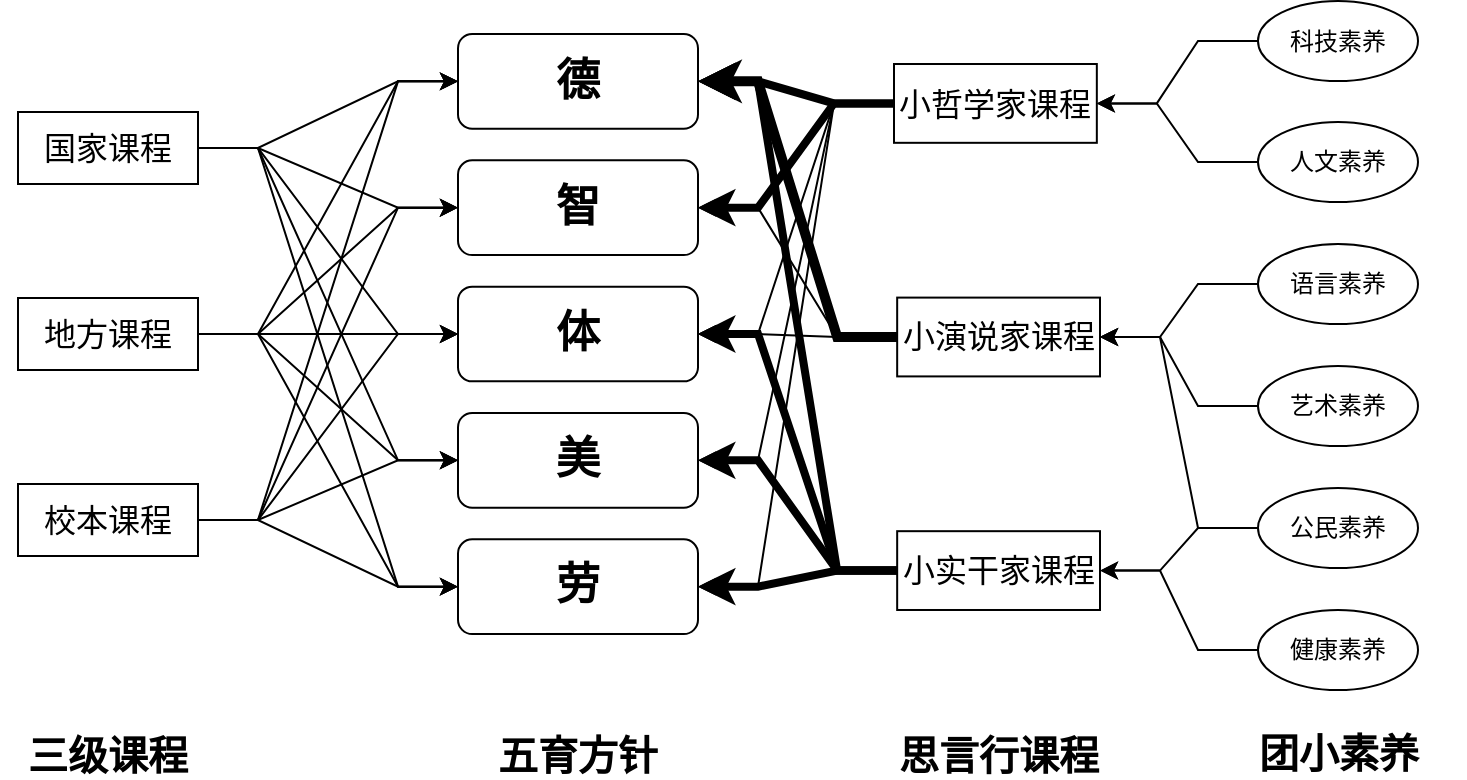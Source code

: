 <mxfile version="10.7.7" type="github"><diagram id="G6YP2IkteShBToxpqwFq" name="Ã§Â¬Â¬ 1 Ã©Â¡Âµ"><mxGraphModel dx="1077" dy="601" grid="1" gridSize="10" guides="1" tooltips="1" connect="1" arrows="1" fold="1" page="1" pageScale="1" pageWidth="1169" pageHeight="827" math="0" shadow="0"><root><mxCell id="0"/><mxCell id="1" parent="0"/><mxCell id="YNx27zsSiDxyY1RSWRL6-8" value="" style="group;fontSize=22;fontStyle=1" parent="1" vertex="1" connectable="0"><mxGeometry x="540" y="100.0" width="120" height="300" as="geometry"/></mxCell><mxCell id="YNx27zsSiDxyY1RSWRL6-1" value="德" style="rounded=1;whiteSpace=wrap;html=1;fontSize=22;fontStyle=1" parent="YNx27zsSiDxyY1RSWRL6-8" vertex="1"><mxGeometry width="120" height="47.368" as="geometry"/></mxCell><mxCell id="YNx27zsSiDxyY1RSWRL6-2" value="智" style="rounded=1;whiteSpace=wrap;html=1;fontSize=22;fontStyle=1" parent="YNx27zsSiDxyY1RSWRL6-8" vertex="1"><mxGeometry y="63.158" width="120" height="47.368" as="geometry"/></mxCell><mxCell id="YNx27zsSiDxyY1RSWRL6-3" value="体" style="rounded=1;whiteSpace=wrap;html=1;fontSize=22;fontStyle=1" parent="YNx27zsSiDxyY1RSWRL6-8" vertex="1"><mxGeometry y="126.316" width="120" height="47.368" as="geometry"/></mxCell><mxCell id="YNx27zsSiDxyY1RSWRL6-6" value="美" style="rounded=1;whiteSpace=wrap;html=1;fontSize=22;fontStyle=1" parent="YNx27zsSiDxyY1RSWRL6-8" vertex="1"><mxGeometry y="189.474" width="120" height="47.368" as="geometry"/></mxCell><mxCell id="YNx27zsSiDxyY1RSWRL6-7" value="劳" style="rounded=1;whiteSpace=wrap;html=1;fontSize=22;fontStyle=1" parent="YNx27zsSiDxyY1RSWRL6-8" vertex="1"><mxGeometry y="252.632" width="120" height="47.368" as="geometry"/></mxCell><mxCell id="YNx27zsSiDxyY1RSWRL6-13" style="edgeStyle=entityRelationEdgeStyle;rounded=0;orthogonalLoop=1;jettySize=auto;html=1;exitX=1;exitY=0.5;exitDx=0;exitDy=0;entryX=0;entryY=0.5;entryDx=0;entryDy=0;fontSize=16;" parent="1" source="YNx27zsSiDxyY1RSWRL6-9" target="YNx27zsSiDxyY1RSWRL6-1" edge="1"><mxGeometry relative="1" as="geometry"/></mxCell><mxCell id="YNx27zsSiDxyY1RSWRL6-20" style="edgeStyle=entityRelationEdgeStyle;rounded=0;orthogonalLoop=1;jettySize=auto;html=1;entryX=0;entryY=0.5;entryDx=0;entryDy=0;fontSize=16;" parent="1" source="YNx27zsSiDxyY1RSWRL6-9" target="YNx27zsSiDxyY1RSWRL6-2" edge="1"><mxGeometry relative="1" as="geometry"/></mxCell><mxCell id="YNx27zsSiDxyY1RSWRL6-21" style="edgeStyle=entityRelationEdgeStyle;rounded=0;orthogonalLoop=1;jettySize=auto;html=1;entryX=0;entryY=0.5;entryDx=0;entryDy=0;fontSize=16;" parent="1" source="YNx27zsSiDxyY1RSWRL6-9" target="YNx27zsSiDxyY1RSWRL6-3" edge="1"><mxGeometry relative="1" as="geometry"/></mxCell><mxCell id="YNx27zsSiDxyY1RSWRL6-22" style="edgeStyle=entityRelationEdgeStyle;rounded=0;orthogonalLoop=1;jettySize=auto;html=1;fontSize=16;" parent="1" source="YNx27zsSiDxyY1RSWRL6-9" target="YNx27zsSiDxyY1RSWRL6-6" edge="1"><mxGeometry relative="1" as="geometry"/></mxCell><mxCell id="YNx27zsSiDxyY1RSWRL6-23" style="edgeStyle=entityRelationEdgeStyle;rounded=0;orthogonalLoop=1;jettySize=auto;html=1;fontSize=16;" parent="1" source="YNx27zsSiDxyY1RSWRL6-9" target="YNx27zsSiDxyY1RSWRL6-7" edge="1"><mxGeometry relative="1" as="geometry"/></mxCell><mxCell id="YNx27zsSiDxyY1RSWRL6-24" style="edgeStyle=entityRelationEdgeStyle;rounded=0;orthogonalLoop=1;jettySize=auto;html=1;entryX=0;entryY=0.5;entryDx=0;entryDy=0;fontSize=16;" parent="1" source="YNx27zsSiDxyY1RSWRL6-10" target="YNx27zsSiDxyY1RSWRL6-1" edge="1"><mxGeometry relative="1" as="geometry"/></mxCell><mxCell id="YNx27zsSiDxyY1RSWRL6-25" style="edgeStyle=entityRelationEdgeStyle;rounded=0;orthogonalLoop=1;jettySize=auto;html=1;entryX=0;entryY=0.5;entryDx=0;entryDy=0;fontSize=16;" parent="1" source="YNx27zsSiDxyY1RSWRL6-10" target="YNx27zsSiDxyY1RSWRL6-2" edge="1"><mxGeometry relative="1" as="geometry"/></mxCell><mxCell id="YNx27zsSiDxyY1RSWRL6-26" style="edgeStyle=entityRelationEdgeStyle;rounded=0;orthogonalLoop=1;jettySize=auto;html=1;fontSize=16;" parent="1" source="YNx27zsSiDxyY1RSWRL6-10" edge="1"><mxGeometry relative="1" as="geometry"><mxPoint x="540" y="250" as="targetPoint"/></mxGeometry></mxCell><mxCell id="YNx27zsSiDxyY1RSWRL6-28" style="edgeStyle=entityRelationEdgeStyle;rounded=0;orthogonalLoop=1;jettySize=auto;html=1;entryX=0;entryY=0.5;entryDx=0;entryDy=0;fontSize=16;" parent="1" source="YNx27zsSiDxyY1RSWRL6-10" target="YNx27zsSiDxyY1RSWRL6-6" edge="1"><mxGeometry relative="1" as="geometry"/></mxCell><mxCell id="YNx27zsSiDxyY1RSWRL6-29" style="edgeStyle=entityRelationEdgeStyle;rounded=0;orthogonalLoop=1;jettySize=auto;html=1;entryX=0;entryY=0.5;entryDx=0;entryDy=0;fontSize=16;" parent="1" source="YNx27zsSiDxyY1RSWRL6-10" target="YNx27zsSiDxyY1RSWRL6-7" edge="1"><mxGeometry relative="1" as="geometry"/></mxCell><mxCell id="YNx27zsSiDxyY1RSWRL6-30" style="edgeStyle=entityRelationEdgeStyle;rounded=0;orthogonalLoop=1;jettySize=auto;html=1;entryX=0;entryY=0.5;entryDx=0;entryDy=0;fontSize=16;" parent="1" source="YNx27zsSiDxyY1RSWRL6-11" target="YNx27zsSiDxyY1RSWRL6-1" edge="1"><mxGeometry relative="1" as="geometry"/></mxCell><mxCell id="YNx27zsSiDxyY1RSWRL6-31" style="edgeStyle=entityRelationEdgeStyle;rounded=0;orthogonalLoop=1;jettySize=auto;html=1;fontSize=16;" parent="1" source="YNx27zsSiDxyY1RSWRL6-11" target="YNx27zsSiDxyY1RSWRL6-2" edge="1"><mxGeometry relative="1" as="geometry"/></mxCell><mxCell id="YNx27zsSiDxyY1RSWRL6-32" style="edgeStyle=entityRelationEdgeStyle;rounded=0;orthogonalLoop=1;jettySize=auto;html=1;entryX=0;entryY=0.5;entryDx=0;entryDy=0;fontSize=16;" parent="1" source="YNx27zsSiDxyY1RSWRL6-11" target="YNx27zsSiDxyY1RSWRL6-3" edge="1"><mxGeometry relative="1" as="geometry"/></mxCell><mxCell id="YNx27zsSiDxyY1RSWRL6-33" style="edgeStyle=entityRelationEdgeStyle;rounded=0;orthogonalLoop=1;jettySize=auto;html=1;fontSize=16;" parent="1" source="YNx27zsSiDxyY1RSWRL6-11" target="YNx27zsSiDxyY1RSWRL6-6" edge="1"><mxGeometry relative="1" as="geometry"/></mxCell><mxCell id="YNx27zsSiDxyY1RSWRL6-34" style="edgeStyle=entityRelationEdgeStyle;rounded=0;orthogonalLoop=1;jettySize=auto;html=1;entryX=0;entryY=0.5;entryDx=0;entryDy=0;fontSize=16;" parent="1" source="YNx27zsSiDxyY1RSWRL6-11" target="YNx27zsSiDxyY1RSWRL6-7" edge="1"><mxGeometry relative="1" as="geometry"/></mxCell><mxCell id="YNx27zsSiDxyY1RSWRL6-35" value="" style="group" parent="1" vertex="1" connectable="0"><mxGeometry x="320" y="139" width="90" height="222" as="geometry"/></mxCell><mxCell id="YNx27zsSiDxyY1RSWRL6-9" value="国家课程" style="rounded=0;whiteSpace=wrap;html=1;fontSize=16;" parent="YNx27zsSiDxyY1RSWRL6-35" vertex="1"><mxGeometry width="90" height="36" as="geometry"/></mxCell><mxCell id="YNx27zsSiDxyY1RSWRL6-10" value="地方课程" style="rounded=0;whiteSpace=wrap;html=1;fontSize=16;" parent="YNx27zsSiDxyY1RSWRL6-35" vertex="1"><mxGeometry y="93" width="90" height="36" as="geometry"/></mxCell><mxCell id="YNx27zsSiDxyY1RSWRL6-11" value="校本课程" style="rounded=0;whiteSpace=wrap;html=1;fontSize=16;" parent="YNx27zsSiDxyY1RSWRL6-35" vertex="1"><mxGeometry y="186" width="90" height="36" as="geometry"/></mxCell><mxCell id="u1lkXInZw4eZePA5hxzn-15" style="edgeStyle=entityRelationEdgeStyle;rounded=0;orthogonalLoop=1;jettySize=auto;html=1;strokeWidth=4;" parent="1" source="u1lkXInZw4eZePA5hxzn-2" target="YNx27zsSiDxyY1RSWRL6-2" edge="1"><mxGeometry relative="1" as="geometry"/></mxCell><mxCell id="u1lkXInZw4eZePA5hxzn-20" style="edgeStyle=entityRelationEdgeStyle;rounded=0;orthogonalLoop=1;jettySize=auto;html=1;" parent="1" source="u1lkXInZw4eZePA5hxzn-3" target="YNx27zsSiDxyY1RSWRL6-2" edge="1"><mxGeometry relative="1" as="geometry"/></mxCell><mxCell id="u1lkXInZw4eZePA5hxzn-26" style="edgeStyle=entityRelationEdgeStyle;rounded=0;orthogonalLoop=1;jettySize=auto;html=1;strokeWidth=5;" parent="1" source="u1lkXInZw4eZePA5hxzn-3" target="YNx27zsSiDxyY1RSWRL6-1" edge="1"><mxGeometry relative="1" as="geometry"/></mxCell><mxCell id="u1lkXInZw4eZePA5hxzn-21" style="edgeStyle=entityRelationEdgeStyle;rounded=0;orthogonalLoop=1;jettySize=auto;html=1;strokeWidth=4;" parent="1" source="u1lkXInZw4eZePA5hxzn-4" target="YNx27zsSiDxyY1RSWRL6-3" edge="1"><mxGeometry relative="1" as="geometry"/></mxCell><mxCell id="u1lkXInZw4eZePA5hxzn-22" style="edgeStyle=entityRelationEdgeStyle;rounded=0;orthogonalLoop=1;jettySize=auto;html=1;strokeWidth=4;" parent="1" source="u1lkXInZw4eZePA5hxzn-4" target="YNx27zsSiDxyY1RSWRL6-7" edge="1"><mxGeometry relative="1" as="geometry"/></mxCell><mxCell id="u1lkXInZw4eZePA5hxzn-27" style="edgeStyle=entityRelationEdgeStyle;rounded=0;orthogonalLoop=1;jettySize=auto;html=1;strokeWidth=4;" parent="1" source="u1lkXInZw4eZePA5hxzn-4" target="YNx27zsSiDxyY1RSWRL6-6" edge="1"><mxGeometry relative="1" as="geometry"/></mxCell><mxCell id="u1lkXInZw4eZePA5hxzn-29" value="三级课程" style="text;html=1;strokeColor=none;fillColor=none;align=center;verticalAlign=middle;whiteSpace=wrap;rounded=0;fontSize=20;fontStyle=1" parent="1" vertex="1"><mxGeometry x="311" y="450" width="108" height="20" as="geometry"/></mxCell><mxCell id="u1lkXInZw4eZePA5hxzn-31" value="五育方针" style="text;html=1;strokeColor=none;fillColor=none;align=center;verticalAlign=middle;whiteSpace=wrap;rounded=0;fontSize=20;fontStyle=1" parent="1" vertex="1"><mxGeometry x="550" y="450" width="100" height="20" as="geometry"/></mxCell><mxCell id="u1lkXInZw4eZePA5hxzn-32" value="思言行课程" style="text;html=1;strokeColor=none;fillColor=none;align=center;verticalAlign=middle;whiteSpace=wrap;rounded=0;fontSize=20;fontStyle=1" parent="1" vertex="1"><mxGeometry x="754" y="450" width="113" height="20" as="geometry"/></mxCell><mxCell id="u1lkXInZw4eZePA5hxzn-38" style="edgeStyle=entityRelationEdgeStyle;rounded=0;orthogonalLoop=1;jettySize=auto;html=1;strokeWidth=4;fontSize=20;" parent="1" source="u1lkXInZw4eZePA5hxzn-2" target="YNx27zsSiDxyY1RSWRL6-1" edge="1"><mxGeometry relative="1" as="geometry"><mxPoint x="790" y="210" as="targetPoint"/></mxGeometry></mxCell><mxCell id="u1lkXInZw4eZePA5hxzn-39" style="edgeStyle=entityRelationEdgeStyle;rounded=0;orthogonalLoop=1;jettySize=auto;html=1;strokeWidth=4;fontSize=20;" parent="1" source="u1lkXInZw4eZePA5hxzn-4" target="YNx27zsSiDxyY1RSWRL6-1" edge="1"><mxGeometry relative="1" as="geometry"/></mxCell><mxCell id="u1lkXInZw4eZePA5hxzn-40" style="edgeStyle=entityRelationEdgeStyle;rounded=0;orthogonalLoop=1;jettySize=auto;html=1;strokeWidth=1;fontSize=20;" parent="1" source="u1lkXInZw4eZePA5hxzn-3" target="YNx27zsSiDxyY1RSWRL6-3" edge="1"><mxGeometry relative="1" as="geometry"/></mxCell><mxCell id="u1lkXInZw4eZePA5hxzn-41" style="edgeStyle=entityRelationEdgeStyle;rounded=0;orthogonalLoop=1;jettySize=auto;html=1;strokeWidth=1;fontSize=20;" parent="1" source="u1lkXInZw4eZePA5hxzn-2" target="YNx27zsSiDxyY1RSWRL6-3" edge="1"><mxGeometry relative="1" as="geometry"/></mxCell><mxCell id="u1lkXInZw4eZePA5hxzn-42" style="edgeStyle=entityRelationEdgeStyle;rounded=0;orthogonalLoop=1;jettySize=auto;html=1;strokeWidth=1;fontSize=20;" parent="1" source="u1lkXInZw4eZePA5hxzn-2" target="YNx27zsSiDxyY1RSWRL6-6" edge="1"><mxGeometry relative="1" as="geometry"/></mxCell><mxCell id="u1lkXInZw4eZePA5hxzn-43" style="edgeStyle=entityRelationEdgeStyle;rounded=0;orthogonalLoop=1;jettySize=auto;html=1;strokeWidth=1;fontSize=20;" parent="1" source="u1lkXInZw4eZePA5hxzn-2" target="YNx27zsSiDxyY1RSWRL6-7" edge="1"><mxGeometry relative="1" as="geometry"/></mxCell><mxCell id="OM7Tiv6k4cxGBxfmAzqv-2" value="" style="group" vertex="1" connectable="0" parent="1"><mxGeometry x="758" y="115" width="103" height="273" as="geometry"/></mxCell><mxCell id="u1lkXInZw4eZePA5hxzn-28" value="" style="group" parent="OM7Tiv6k4cxGBxfmAzqv-2" vertex="1" connectable="0"><mxGeometry x="1.585" y="8.297" width="101.415" height="264.703" as="geometry"/></mxCell><mxCell id="OM7Tiv6k4cxGBxfmAzqv-1" value="" style="group" vertex="1" connectable="0" parent="u1lkXInZw4eZePA5hxzn-28"><mxGeometry y="108.5" width="101.415" height="156.203" as="geometry"/></mxCell><mxCell id="u1lkXInZw4eZePA5hxzn-3" value="小演说家课程" style="rounded=0;whiteSpace=wrap;html=1;fontSize=16;flipV=1;" parent="OM7Tiv6k4cxGBxfmAzqv-1" vertex="1"><mxGeometry width="101.415" height="39.405" as="geometry"/></mxCell><mxCell id="u1lkXInZw4eZePA5hxzn-4" value="小实干家课程" style="rounded=0;whiteSpace=wrap;html=1;fontSize=16;flipV=1;" parent="OM7Tiv6k4cxGBxfmAzqv-1" vertex="1"><mxGeometry y="116.797" width="101.415" height="39.405" as="geometry"/></mxCell><mxCell id="u1lkXInZw4eZePA5hxzn-2" value="小哲学家课程" style="rounded=0;whiteSpace=wrap;html=1;fontSize=16;flipV=1;" parent="OM7Tiv6k4cxGBxfmAzqv-2" vertex="1"><mxGeometry width="101.415" height="39.405" as="geometry"/></mxCell><mxCell id="OM7Tiv6k4cxGBxfmAzqv-25" style="edgeStyle=entityRelationEdgeStyle;rounded=0;orthogonalLoop=1;jettySize=auto;html=1;" edge="1" parent="1" source="OM7Tiv6k4cxGBxfmAzqv-5" target="u1lkXInZw4eZePA5hxzn-2"><mxGeometry relative="1" as="geometry"/></mxCell><mxCell id="OM7Tiv6k4cxGBxfmAzqv-5" value="人文素养" style="ellipse;whiteSpace=wrap;html=1;" vertex="1" parent="1"><mxGeometry x="940" y="144" width="80" height="40" as="geometry"/></mxCell><mxCell id="OM7Tiv6k4cxGBxfmAzqv-26" style="edgeStyle=entityRelationEdgeStyle;rounded=0;orthogonalLoop=1;jettySize=auto;html=1;" edge="1" parent="1" source="OM7Tiv6k4cxGBxfmAzqv-7" target="u1lkXInZw4eZePA5hxzn-2"><mxGeometry relative="1" as="geometry"/></mxCell><mxCell id="OM7Tiv6k4cxGBxfmAzqv-7" value="科技素养" style="ellipse;whiteSpace=wrap;html=1;" vertex="1" parent="1"><mxGeometry x="940" y="83.5" width="80" height="40" as="geometry"/></mxCell><mxCell id="OM7Tiv6k4cxGBxfmAzqv-24" style="edgeStyle=entityRelationEdgeStyle;rounded=0;orthogonalLoop=1;jettySize=auto;html=1;" edge="1" parent="1" source="OM7Tiv6k4cxGBxfmAzqv-8" target="u1lkXInZw4eZePA5hxzn-3"><mxGeometry relative="1" as="geometry"/></mxCell><mxCell id="OM7Tiv6k4cxGBxfmAzqv-8" value="艺术素养" style="ellipse;whiteSpace=wrap;html=1;" vertex="1" parent="1"><mxGeometry x="940" y="266" width="80" height="40" as="geometry"/></mxCell><mxCell id="OM7Tiv6k4cxGBxfmAzqv-28" style="edgeStyle=entityRelationEdgeStyle;rounded=0;orthogonalLoop=1;jettySize=auto;html=1;" edge="1" parent="1" source="OM7Tiv6k4cxGBxfmAzqv-9" target="u1lkXInZw4eZePA5hxzn-4"><mxGeometry relative="1" as="geometry"/></mxCell><mxCell id="OM7Tiv6k4cxGBxfmAzqv-29" style="edgeStyle=entityRelationEdgeStyle;rounded=0;orthogonalLoop=1;jettySize=auto;html=1;" edge="1" parent="1" source="OM7Tiv6k4cxGBxfmAzqv-9" target="u1lkXInZw4eZePA5hxzn-3"><mxGeometry relative="1" as="geometry"/></mxCell><mxCell id="OM7Tiv6k4cxGBxfmAzqv-9" value="公民素养" style="ellipse;whiteSpace=wrap;html=1;" vertex="1" parent="1"><mxGeometry x="940" y="327" width="80" height="40" as="geometry"/></mxCell><mxCell id="OM7Tiv6k4cxGBxfmAzqv-27" style="edgeStyle=entityRelationEdgeStyle;rounded=0;orthogonalLoop=1;jettySize=auto;html=1;" edge="1" parent="1" source="OM7Tiv6k4cxGBxfmAzqv-10" target="u1lkXInZw4eZePA5hxzn-4"><mxGeometry relative="1" as="geometry"/></mxCell><mxCell id="OM7Tiv6k4cxGBxfmAzqv-10" value="健康素养" style="ellipse;whiteSpace=wrap;html=1;" vertex="1" parent="1"><mxGeometry x="940" y="388" width="80" height="40" as="geometry"/></mxCell><mxCell id="OM7Tiv6k4cxGBxfmAzqv-21" style="edgeStyle=entityRelationEdgeStyle;rounded=0;orthogonalLoop=1;jettySize=auto;html=1;" edge="1" parent="1" source="OM7Tiv6k4cxGBxfmAzqv-11" target="u1lkXInZw4eZePA5hxzn-3"><mxGeometry relative="1" as="geometry"/></mxCell><mxCell id="OM7Tiv6k4cxGBxfmAzqv-11" value="语言素养" style="ellipse;whiteSpace=wrap;html=1;" vertex="1" parent="1"><mxGeometry x="940" y="205" width="80" height="40" as="geometry"/></mxCell><mxCell id="OM7Tiv6k4cxGBxfmAzqv-30" value="团小素养" style="text;html=1;strokeColor=none;fillColor=none;align=center;verticalAlign=middle;whiteSpace=wrap;rounded=0;fontSize=20;fontStyle=1" vertex="1" parent="1"><mxGeometry x="916.5" y="449" width="127" height="20" as="geometry"/></mxCell></root></mxGraphModel></diagram></mxfile>